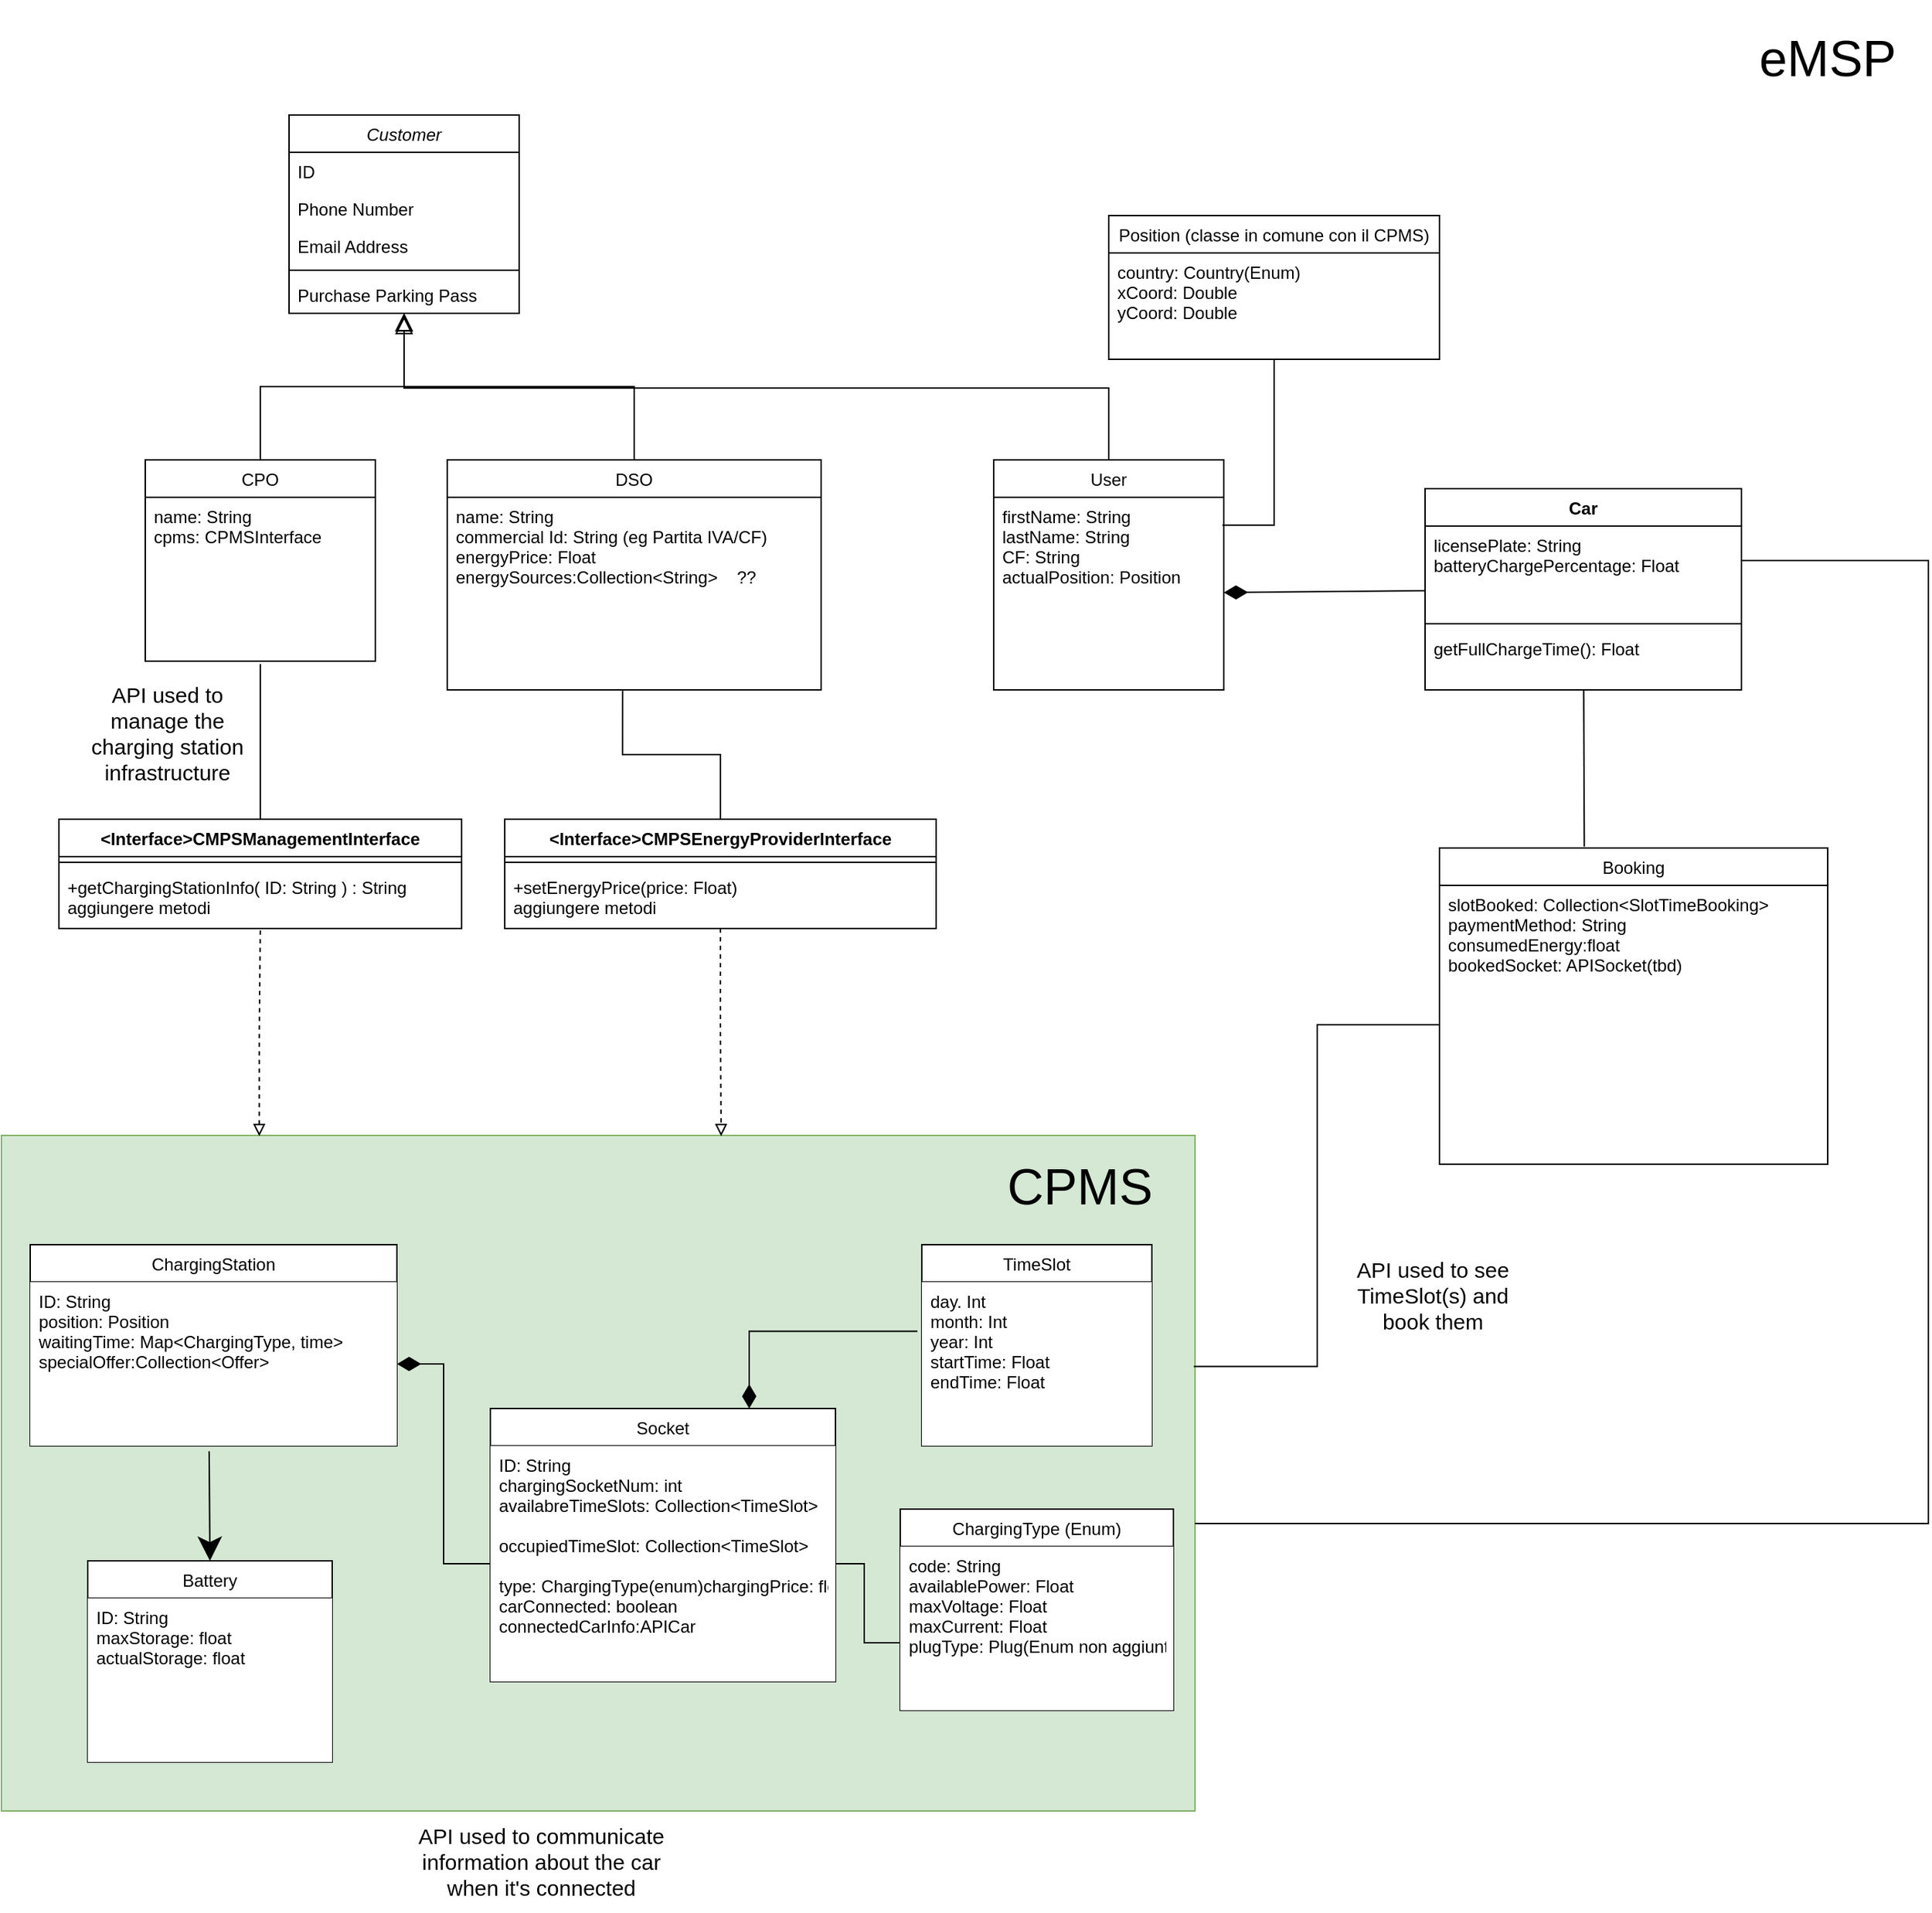 <mxfile version="20.6.0" type="github">
  <diagram id="C5RBs43oDa-KdzZeNtuy" name="Page-1">
    <mxGraphModel dx="989" dy="545" grid="1" gridSize="10" guides="1" tooltips="1" connect="1" arrows="1" fold="1" page="1" pageScale="1" pageWidth="3000" pageHeight="2000" math="0" shadow="0">
      <root>
        <mxCell id="WIyWlLk6GJQsqaUBKTNV-0" />
        <mxCell id="WIyWlLk6GJQsqaUBKTNV-1" parent="WIyWlLk6GJQsqaUBKTNV-0" />
        <mxCell id="dOGRriLC2iFU9_kfHWej-3" value="&lt;blockquote&gt;&lt;blockquote&gt;&lt;blockquote&gt;&lt;div align=&quot;right&quot;&gt;&lt;br&gt;&lt;/div&gt;&lt;/blockquote&gt;&lt;/blockquote&gt;&lt;/blockquote&gt;" style="rounded=0;whiteSpace=wrap;html=1;container=0;fillColor=#d5e8d4;strokeColor=#82b366;" parent="WIyWlLk6GJQsqaUBKTNV-1" vertex="1">
          <mxGeometry x="20" y="830" width="830" height="470" as="geometry" />
        </mxCell>
        <mxCell id="zkfFHV4jXpPFQw0GAbJ--0" value="Customer" style="swimlane;fontStyle=2;align=center;verticalAlign=top;childLayout=stackLayout;horizontal=1;startSize=26;horizontalStack=0;resizeParent=1;resizeLast=0;collapsible=1;marginBottom=0;rounded=0;shadow=0;strokeWidth=1;" parent="WIyWlLk6GJQsqaUBKTNV-1" vertex="1">
          <mxGeometry x="220" y="120" width="160" height="138" as="geometry">
            <mxRectangle x="230" y="140" width="160" height="26" as="alternateBounds" />
          </mxGeometry>
        </mxCell>
        <mxCell id="zkfFHV4jXpPFQw0GAbJ--1" value="ID" style="text;align=left;verticalAlign=top;spacingLeft=4;spacingRight=4;overflow=hidden;rotatable=0;points=[[0,0.5],[1,0.5]];portConstraint=eastwest;" parent="zkfFHV4jXpPFQw0GAbJ--0" vertex="1">
          <mxGeometry y="26" width="160" height="26" as="geometry" />
        </mxCell>
        <mxCell id="zkfFHV4jXpPFQw0GAbJ--2" value="Phone Number" style="text;align=left;verticalAlign=top;spacingLeft=4;spacingRight=4;overflow=hidden;rotatable=0;points=[[0,0.5],[1,0.5]];portConstraint=eastwest;rounded=0;shadow=0;html=0;" parent="zkfFHV4jXpPFQw0GAbJ--0" vertex="1">
          <mxGeometry y="52" width="160" height="26" as="geometry" />
        </mxCell>
        <mxCell id="zkfFHV4jXpPFQw0GAbJ--3" value="Email Address" style="text;align=left;verticalAlign=top;spacingLeft=4;spacingRight=4;overflow=hidden;rotatable=0;points=[[0,0.5],[1,0.5]];portConstraint=eastwest;rounded=0;shadow=0;html=0;" parent="zkfFHV4jXpPFQw0GAbJ--0" vertex="1">
          <mxGeometry y="78" width="160" height="26" as="geometry" />
        </mxCell>
        <mxCell id="zkfFHV4jXpPFQw0GAbJ--4" value="" style="line;html=1;strokeWidth=1;align=left;verticalAlign=middle;spacingTop=-1;spacingLeft=3;spacingRight=3;rotatable=0;labelPosition=right;points=[];portConstraint=eastwest;" parent="zkfFHV4jXpPFQw0GAbJ--0" vertex="1">
          <mxGeometry y="104" width="160" height="8" as="geometry" />
        </mxCell>
        <mxCell id="zkfFHV4jXpPFQw0GAbJ--5" value="Purchase Parking Pass" style="text;align=left;verticalAlign=top;spacingLeft=4;spacingRight=4;overflow=hidden;rotatable=0;points=[[0,0.5],[1,0.5]];portConstraint=eastwest;" parent="zkfFHV4jXpPFQw0GAbJ--0" vertex="1">
          <mxGeometry y="112" width="160" height="26" as="geometry" />
        </mxCell>
        <mxCell id="zkfFHV4jXpPFQw0GAbJ--6" value="CPO" style="swimlane;fontStyle=0;align=center;verticalAlign=top;childLayout=stackLayout;horizontal=1;startSize=26;horizontalStack=0;resizeParent=1;resizeLast=0;collapsible=1;marginBottom=0;rounded=0;shadow=0;strokeWidth=1;" parent="WIyWlLk6GJQsqaUBKTNV-1" vertex="1">
          <mxGeometry x="120" y="360" width="160" height="140" as="geometry">
            <mxRectangle x="130" y="380" width="160" height="26" as="alternateBounds" />
          </mxGeometry>
        </mxCell>
        <mxCell id="zkfFHV4jXpPFQw0GAbJ--8" value="name: String&#xa;cpms: CPMSInterface" style="text;align=left;verticalAlign=top;spacingLeft=4;spacingRight=4;overflow=hidden;rotatable=0;points=[[0,0.5],[1,0.5]];portConstraint=eastwest;rounded=0;shadow=0;html=0;" parent="zkfFHV4jXpPFQw0GAbJ--6" vertex="1">
          <mxGeometry y="26" width="160" height="114" as="geometry" />
        </mxCell>
        <mxCell id="zkfFHV4jXpPFQw0GAbJ--12" value="" style="endArrow=block;endSize=10;endFill=0;shadow=0;strokeWidth=1;rounded=0;edgeStyle=elbowEdgeStyle;elbow=vertical;" parent="WIyWlLk6GJQsqaUBKTNV-1" source="zkfFHV4jXpPFQw0GAbJ--6" target="zkfFHV4jXpPFQw0GAbJ--0" edge="1">
          <mxGeometry width="160" relative="1" as="geometry">
            <mxPoint x="200" y="203" as="sourcePoint" />
            <mxPoint x="200" y="203" as="targetPoint" />
          </mxGeometry>
        </mxCell>
        <mxCell id="zkfFHV4jXpPFQw0GAbJ--13" value="DSO" style="swimlane;fontStyle=0;align=center;verticalAlign=top;childLayout=stackLayout;horizontal=1;startSize=26;horizontalStack=0;resizeParent=1;resizeLast=0;collapsible=1;marginBottom=0;rounded=0;shadow=0;strokeWidth=1;" parent="WIyWlLk6GJQsqaUBKTNV-1" vertex="1">
          <mxGeometry x="330" y="360" width="260" height="160" as="geometry">
            <mxRectangle x="340" y="380" width="170" height="26" as="alternateBounds" />
          </mxGeometry>
        </mxCell>
        <mxCell id="zkfFHV4jXpPFQw0GAbJ--14" value="name: String&#xa;commercial Id: String (eg Partita IVA/CF)&#xa;energyPrice: Float&#xa;energySources:Collection&lt;String&gt;    ??&#xa;" style="text;align=left;verticalAlign=top;spacingLeft=4;spacingRight=4;overflow=hidden;rotatable=0;points=[[0,0.5],[1,0.5]];portConstraint=eastwest;" parent="zkfFHV4jXpPFQw0GAbJ--13" vertex="1">
          <mxGeometry y="26" width="260" height="134" as="geometry" />
        </mxCell>
        <mxCell id="zkfFHV4jXpPFQw0GAbJ--16" value="" style="endArrow=block;endSize=10;endFill=0;shadow=0;strokeWidth=1;rounded=0;edgeStyle=elbowEdgeStyle;elbow=vertical;" parent="WIyWlLk6GJQsqaUBKTNV-1" source="zkfFHV4jXpPFQw0GAbJ--13" target="zkfFHV4jXpPFQw0GAbJ--0" edge="1">
          <mxGeometry width="160" relative="1" as="geometry">
            <mxPoint x="210" y="373" as="sourcePoint" />
            <mxPoint x="310" y="271" as="targetPoint" />
          </mxGeometry>
        </mxCell>
        <mxCell id="YMFmvg5BAn0tr2mbBrFk-2" value="User" style="swimlane;fontStyle=0;align=center;verticalAlign=top;childLayout=stackLayout;horizontal=1;startSize=26;horizontalStack=0;resizeParent=1;resizeLast=0;collapsible=1;marginBottom=0;rounded=0;shadow=0;strokeWidth=1;" parent="WIyWlLk6GJQsqaUBKTNV-1" vertex="1">
          <mxGeometry x="710" y="360" width="160" height="160" as="geometry">
            <mxRectangle x="340" y="380" width="170" height="26" as="alternateBounds" />
          </mxGeometry>
        </mxCell>
        <mxCell id="YMFmvg5BAn0tr2mbBrFk-3" value="firstName: String&#xa;lastName: String&#xa;CF: String&#xa;actualPosition: Position&#xa;&#xa;" style="text;align=left;verticalAlign=top;spacingLeft=4;spacingRight=4;overflow=hidden;rotatable=0;points=[[0,0.5],[1,0.5]];portConstraint=eastwest;" parent="YMFmvg5BAn0tr2mbBrFk-2" vertex="1">
          <mxGeometry y="26" width="160" height="134" as="geometry" />
        </mxCell>
        <mxCell id="YMFmvg5BAn0tr2mbBrFk-5" value="" style="endArrow=block;endSize=10;endFill=0;shadow=0;strokeWidth=1;rounded=0;edgeStyle=elbowEdgeStyle;elbow=vertical;" parent="WIyWlLk6GJQsqaUBKTNV-1" source="YMFmvg5BAn0tr2mbBrFk-2" edge="1">
          <mxGeometry width="160" relative="1" as="geometry">
            <mxPoint x="220" y="383" as="sourcePoint" />
            <mxPoint x="300" y="260" as="targetPoint" />
            <Array as="points">
              <mxPoint x="470" y="310" />
            </Array>
          </mxGeometry>
        </mxCell>
        <mxCell id="YMFmvg5BAn0tr2mbBrFk-9" value="" style="endArrow=diamondThin;html=1;rounded=0;endFill=1;strokeWidth=1;endSize=14;" parent="WIyWlLk6GJQsqaUBKTNV-1" source="dOGRriLC2iFU9_kfHWej-28" target="YMFmvg5BAn0tr2mbBrFk-3" edge="1">
          <mxGeometry width="50" height="50" relative="1" as="geometry">
            <mxPoint x="1040" y="456" as="sourcePoint" />
            <mxPoint x="940" y="420" as="targetPoint" />
          </mxGeometry>
        </mxCell>
        <mxCell id="If7dLPXAyOS8KM8TEFT3-2" style="edgeStyle=orthogonalEdgeStyle;rounded=0;orthogonalLoop=1;jettySize=auto;html=1;endArrow=none;endFill=0;strokeWidth=1;endSize=16;exitX=0.5;exitY=0;exitDx=0;exitDy=0;" parent="WIyWlLk6GJQsqaUBKTNV-1" source="eMDVsx_9cux5L1JBQ95f-0" edge="1">
          <mxGeometry relative="1" as="geometry">
            <mxPoint x="200" y="502" as="targetPoint" />
            <Array as="points" />
            <mxPoint x="200" y="610" as="sourcePoint" />
          </mxGeometry>
        </mxCell>
        <mxCell id="YMFmvg5BAn0tr2mbBrFk-11" value="ChargingStation" style="swimlane;fontStyle=0;align=center;verticalAlign=top;childLayout=stackLayout;horizontal=1;startSize=26;horizontalStack=0;resizeParent=1;resizeLast=0;collapsible=1;marginBottom=0;rounded=0;shadow=0;strokeWidth=1;" parent="WIyWlLk6GJQsqaUBKTNV-1" vertex="1">
          <mxGeometry x="40" y="906" width="255" height="140" as="geometry">
            <mxRectangle x="130" y="380" width="160" height="26" as="alternateBounds" />
          </mxGeometry>
        </mxCell>
        <mxCell id="YMFmvg5BAn0tr2mbBrFk-12" value="ID: String&#xa;position: Position&#xa;waitingTime: Map&lt;ChargingType, time&gt;&#xa;specialOffer:Collection&lt;Offer&gt;" style="text;align=left;verticalAlign=top;spacingLeft=4;spacingRight=4;overflow=hidden;rotatable=0;points=[[0,0.5],[1,0.5]];portConstraint=eastwest;rounded=0;shadow=0;html=0;fillColor=default;" parent="YMFmvg5BAn0tr2mbBrFk-11" vertex="1">
          <mxGeometry y="26" width="255" height="114" as="geometry" />
        </mxCell>
        <mxCell id="YMFmvg5BAn0tr2mbBrFk-13" value="TimeSlot" style="swimlane;fontStyle=0;align=center;verticalAlign=top;childLayout=stackLayout;horizontal=1;startSize=26;horizontalStack=0;resizeParent=1;resizeLast=0;collapsible=1;marginBottom=0;rounded=0;shadow=0;strokeWidth=1;" parent="WIyWlLk6GJQsqaUBKTNV-1" vertex="1">
          <mxGeometry x="660" y="906" width="160" height="140" as="geometry">
            <mxRectangle x="130" y="380" width="160" height="26" as="alternateBounds" />
          </mxGeometry>
        </mxCell>
        <mxCell id="YMFmvg5BAn0tr2mbBrFk-14" value="day. Int&#xa;month: Int&#xa;year: Int&#xa;startTime: Float&#xa;endTime: Float" style="text;align=left;verticalAlign=top;spacingLeft=4;spacingRight=4;overflow=hidden;rotatable=0;points=[[0,0.5],[1,0.5]];portConstraint=eastwest;rounded=0;shadow=0;html=0;backgroundOutline=0;fixDash=0;fillColor=default;" parent="YMFmvg5BAn0tr2mbBrFk-13" vertex="1">
          <mxGeometry y="26" width="160" height="114" as="geometry" />
        </mxCell>
        <mxCell id="If7dLPXAyOS8KM8TEFT3-3" value="Socket" style="swimlane;fontStyle=0;align=center;verticalAlign=top;childLayout=stackLayout;horizontal=1;startSize=26;horizontalStack=0;resizeParent=1;resizeLast=0;collapsible=1;marginBottom=0;rounded=0;shadow=0;strokeWidth=1;" parent="WIyWlLk6GJQsqaUBKTNV-1" vertex="1">
          <mxGeometry x="360" y="1020" width="240" height="190" as="geometry">
            <mxRectangle x="130" y="380" width="160" height="26" as="alternateBounds" />
          </mxGeometry>
        </mxCell>
        <mxCell id="If7dLPXAyOS8KM8TEFT3-4" value="ID: String&#xa;chargingSocketNum: int&#xa;availabreTimeSlots: Collection&lt;TimeSlot&gt;&#xa;&#xa;occupiedTimeSlot: Collection&lt;TimeSlot&gt;&#xa;&#xa;type: ChargingType(enum)chargingPrice: float&#xa;carConnected: boolean&#xa;connectedCarInfo:APICar&#xa;" style="text;align=left;verticalAlign=top;spacingLeft=4;spacingRight=4;overflow=hidden;rotatable=0;points=[[0,0.5],[1,0.5]];portConstraint=eastwest;rounded=0;shadow=0;html=0;fillColor=default;" parent="If7dLPXAyOS8KM8TEFT3-3" vertex="1">
          <mxGeometry y="26" width="240" height="164" as="geometry" />
        </mxCell>
        <mxCell id="If7dLPXAyOS8KM8TEFT3-5" value="" style="endArrow=diamondThin;html=1;rounded=0;endSize=14;strokeWidth=1;entryX=1;entryY=0.5;entryDx=0;entryDy=0;exitX=0;exitY=0.5;exitDx=0;exitDy=0;endFill=1;edgeStyle=orthogonalEdgeStyle;" parent="WIyWlLk6GJQsqaUBKTNV-1" source="If7dLPXAyOS8KM8TEFT3-4" target="YMFmvg5BAn0tr2mbBrFk-12" edge="1">
          <mxGeometry width="50" height="50" relative="1" as="geometry">
            <mxPoint x="390" y="946" as="sourcePoint" />
            <mxPoint x="440" y="896" as="targetPoint" />
          </mxGeometry>
        </mxCell>
        <mxCell id="If7dLPXAyOS8KM8TEFT3-6" value="" style="endArrow=none;html=1;rounded=0;endSize=14;strokeWidth=1;endFill=0;exitX=0.373;exitY=-0.004;exitDx=0;exitDy=0;exitPerimeter=0;" parent="WIyWlLk6GJQsqaUBKTNV-1" source="dOGRriLC2iFU9_kfHWej-0" target="dOGRriLC2iFU9_kfHWej-28" edge="1">
          <mxGeometry width="50" height="50" relative="1" as="geometry">
            <mxPoint x="1220" y="580" as="sourcePoint" />
            <mxPoint x="1120" y="525.01" as="targetPoint" />
          </mxGeometry>
        </mxCell>
        <mxCell id="If7dLPXAyOS8KM8TEFT3-7" value="" style="endArrow=diamondThin;html=1;rounded=0;endSize=14;strokeWidth=1;exitX=-0.019;exitY=0.3;exitDx=0;exitDy=0;entryX=0.75;entryY=0;entryDx=0;entryDy=0;endFill=1;edgeStyle=orthogonalEdgeStyle;exitPerimeter=0;" parent="WIyWlLk6GJQsqaUBKTNV-1" source="YMFmvg5BAn0tr2mbBrFk-14" target="If7dLPXAyOS8KM8TEFT3-3" edge="1">
          <mxGeometry width="50" height="50" relative="1" as="geometry">
            <mxPoint x="590" y="876" as="sourcePoint" />
            <mxPoint x="640" y="826" as="targetPoint" />
          </mxGeometry>
        </mxCell>
        <mxCell id="If7dLPXAyOS8KM8TEFT3-10" value="Battery" style="swimlane;fontStyle=0;align=center;verticalAlign=top;childLayout=stackLayout;horizontal=1;startSize=26;horizontalStack=0;resizeParent=1;resizeLast=0;collapsible=1;marginBottom=0;rounded=0;shadow=0;strokeWidth=1;" parent="WIyWlLk6GJQsqaUBKTNV-1" vertex="1">
          <mxGeometry x="80" y="1126" width="170" height="140" as="geometry">
            <mxRectangle x="130" y="380" width="160" height="26" as="alternateBounds" />
          </mxGeometry>
        </mxCell>
        <mxCell id="If7dLPXAyOS8KM8TEFT3-11" value="ID: String&#xa;maxStorage: float&#xa;actualStorage: float" style="text;align=left;verticalAlign=top;spacingLeft=4;spacingRight=4;overflow=hidden;rotatable=0;points=[[0,0.5],[1,0.5]];portConstraint=eastwest;rounded=0;shadow=0;html=0;fillColor=default;" parent="If7dLPXAyOS8KM8TEFT3-10" vertex="1">
          <mxGeometry y="26" width="170" height="114" as="geometry" />
        </mxCell>
        <mxCell id="If7dLPXAyOS8KM8TEFT3-12" value="" style="endArrow=classic;html=1;rounded=0;endSize=14;strokeWidth=1;exitX=0.488;exitY=1.033;exitDx=0;exitDy=0;exitPerimeter=0;entryX=0.5;entryY=0;entryDx=0;entryDy=0;" parent="WIyWlLk6GJQsqaUBKTNV-1" source="YMFmvg5BAn0tr2mbBrFk-12" target="If7dLPXAyOS8KM8TEFT3-10" edge="1">
          <mxGeometry width="50" height="50" relative="1" as="geometry">
            <mxPoint x="20" y="1146" as="sourcePoint" />
            <mxPoint x="70" y="1096" as="targetPoint" />
          </mxGeometry>
        </mxCell>
        <mxCell id="dOGRriLC2iFU9_kfHWej-0" value="Booking" style="swimlane;fontStyle=0;align=center;verticalAlign=top;childLayout=stackLayout;horizontal=1;startSize=26;horizontalStack=0;resizeParent=1;resizeLast=0;collapsible=1;marginBottom=0;rounded=0;shadow=0;strokeWidth=1;" parent="WIyWlLk6GJQsqaUBKTNV-1" vertex="1">
          <mxGeometry x="1020" y="630" width="270" height="220" as="geometry">
            <mxRectangle x="130" y="380" width="160" height="26" as="alternateBounds" />
          </mxGeometry>
        </mxCell>
        <mxCell id="dOGRriLC2iFU9_kfHWej-1" value="slotBooked: Collection&lt;SlotTimeBooking&gt;&#xa;paymentMethod: String&#xa;consumedEnergy:float&#xa;bookedSocket: APISocket(tbd)&#xa;&#xa;&#xa;" style="text;align=left;verticalAlign=top;spacingLeft=4;spacingRight=4;overflow=hidden;rotatable=0;points=[[0,0.5],[1,0.5]];portConstraint=eastwest;rounded=0;shadow=0;html=0;" parent="dOGRriLC2iFU9_kfHWej-0" vertex="1">
          <mxGeometry y="26" width="270" height="194" as="geometry" />
        </mxCell>
        <mxCell id="dOGRriLC2iFU9_kfHWej-4" value="&lt;font style=&quot;font-size: 35px;&quot;&gt;CPMS&lt;/font&gt;" style="text;html=1;strokeColor=none;fillColor=none;align=center;verticalAlign=middle;whiteSpace=wrap;rounded=0;" parent="WIyWlLk6GJQsqaUBKTNV-1" vertex="1">
          <mxGeometry x="710" y="850" width="120" height="30" as="geometry" />
        </mxCell>
        <mxCell id="dOGRriLC2iFU9_kfHWej-7" value="&lt;div&gt;API used to see &lt;br&gt;&lt;/div&gt;&lt;div&gt;TimeSlot(s) and &lt;br&gt;&lt;/div&gt;&lt;div&gt;book them&lt;/div&gt;" style="text;html=1;align=center;verticalAlign=middle;resizable=0;points=[];autosize=1;strokeColor=none;fillColor=none;fontSize=15;" parent="WIyWlLk6GJQsqaUBKTNV-1" vertex="1">
          <mxGeometry x="950" y="906" width="130" height="70" as="geometry" />
        </mxCell>
        <mxCell id="dOGRriLC2iFU9_kfHWej-8" value="&lt;font style=&quot;font-size: 35px;&quot;&gt;eMSP&lt;/font&gt;" style="text;html=1;strokeColor=none;fillColor=none;align=center;verticalAlign=middle;whiteSpace=wrap;rounded=0;" parent="WIyWlLk6GJQsqaUBKTNV-1" vertex="1">
          <mxGeometry x="1230" y="40" width="120" height="80" as="geometry" />
        </mxCell>
        <mxCell id="dOGRriLC2iFU9_kfHWej-10" value="&lt;div&gt;API used to &lt;br&gt;&lt;/div&gt;&lt;div&gt;manage the&lt;/div&gt;&lt;div&gt;charging station&lt;/div&gt;&lt;div&gt;infrastructure&lt;br&gt;&lt;/div&gt;" style="text;html=1;align=center;verticalAlign=middle;resizable=0;points=[];autosize=1;strokeColor=none;fillColor=none;fontSize=15;" parent="WIyWlLk6GJQsqaUBKTNV-1" vertex="1">
          <mxGeometry x="70" y="504.5" width="130" height="90" as="geometry" />
        </mxCell>
        <mxCell id="dOGRriLC2iFU9_kfHWej-16" value="ChargingType (Enum)" style="swimlane;fontStyle=0;align=center;verticalAlign=top;childLayout=stackLayout;horizontal=1;startSize=26;horizontalStack=0;resizeParent=1;resizeLast=0;collapsible=1;marginBottom=0;rounded=0;shadow=0;strokeWidth=1;" parent="WIyWlLk6GJQsqaUBKTNV-1" vertex="1">
          <mxGeometry x="645" y="1090" width="190" height="140" as="geometry">
            <mxRectangle x="130" y="380" width="160" height="26" as="alternateBounds" />
          </mxGeometry>
        </mxCell>
        <mxCell id="dOGRriLC2iFU9_kfHWej-17" value="code: String&#xa;availablePower: Float&#xa;maxVoltage: Float&#xa;maxCurrent: Float&#xa;plugType: Plug(Enum non aggiunta)&#xa;&#xa;&#xa;&#xa;" style="text;align=left;verticalAlign=top;spacingLeft=4;spacingRight=4;overflow=hidden;rotatable=0;points=[[0,0.5],[1,0.5]];portConstraint=eastwest;rounded=0;shadow=0;html=0;fillColor=default;" parent="dOGRriLC2iFU9_kfHWej-16" vertex="1">
          <mxGeometry y="26" width="190" height="114" as="geometry" />
        </mxCell>
        <mxCell id="dOGRriLC2iFU9_kfHWej-18" value="" style="edgeStyle=orthogonalEdgeStyle;rounded=0;orthogonalLoop=1;jettySize=auto;html=1;fontSize=35;endArrow=none;endFill=0;entryX=1;entryY=0.5;entryDx=0;entryDy=0;" parent="WIyWlLk6GJQsqaUBKTNV-1" source="dOGRriLC2iFU9_kfHWej-17" target="If7dLPXAyOS8KM8TEFT3-4" edge="1">
          <mxGeometry relative="1" as="geometry">
            <mxPoint x="580" y="1030" as="targetPoint" />
            <Array as="points">
              <mxPoint x="620" y="1183" />
              <mxPoint x="620" y="1128" />
            </Array>
          </mxGeometry>
        </mxCell>
        <mxCell id="dOGRriLC2iFU9_kfHWej-19" style="edgeStyle=orthogonalEdgeStyle;rounded=0;orthogonalLoop=1;jettySize=auto;html=1;entryX=0.999;entryY=0.342;entryDx=0;entryDy=0;entryPerimeter=0;fontSize=35;endArrow=none;endFill=0;" parent="WIyWlLk6GJQsqaUBKTNV-1" source="dOGRriLC2iFU9_kfHWej-1" target="dOGRriLC2iFU9_kfHWej-3" edge="1">
          <mxGeometry relative="1" as="geometry" />
        </mxCell>
        <mxCell id="dOGRriLC2iFU9_kfHWej-22" style="edgeStyle=orthogonalEdgeStyle;rounded=0;orthogonalLoop=1;jettySize=auto;html=1;fontSize=35;endArrow=none;endFill=0;" parent="WIyWlLk6GJQsqaUBKTNV-1" source="dOGRriLC2iFU9_kfHWej-28" target="dOGRriLC2iFU9_kfHWej-3" edge="1">
          <mxGeometry relative="1" as="geometry">
            <mxPoint x="1200" y="430" as="sourcePoint" />
            <mxPoint x="489" y="1080" as="targetPoint" />
            <Array as="points">
              <mxPoint x="1360" y="430" />
              <mxPoint x="1360" y="1100" />
              <mxPoint x="489" y="1100" />
            </Array>
          </mxGeometry>
        </mxCell>
        <mxCell id="dOGRriLC2iFU9_kfHWej-23" value="&lt;div&gt;API used to communicate&lt;/div&gt;&lt;div&gt;information about the car&lt;/div&gt;&lt;div&gt;when it&#39;s connected&lt;br&gt;&lt;/div&gt;" style="text;html=1;align=center;verticalAlign=middle;resizable=0;points=[];autosize=1;strokeColor=none;fillColor=none;fontSize=15;" parent="WIyWlLk6GJQsqaUBKTNV-1" vertex="1">
          <mxGeometry x="300" y="1300" width="190" height="70" as="geometry" />
        </mxCell>
        <mxCell id="dOGRriLC2iFU9_kfHWej-27" style="edgeStyle=orthogonalEdgeStyle;rounded=0;orthogonalLoop=1;jettySize=auto;html=1;entryX=0.994;entryY=0.145;entryDx=0;entryDy=0;entryPerimeter=0;fontSize=35;endArrow=none;endFill=0;" parent="WIyWlLk6GJQsqaUBKTNV-1" source="dOGRriLC2iFU9_kfHWej-25" target="YMFmvg5BAn0tr2mbBrFk-3" edge="1">
          <mxGeometry relative="1" as="geometry" />
        </mxCell>
        <mxCell id="dOGRriLC2iFU9_kfHWej-25" value="Position (classe in comune con il CPMS)" style="swimlane;fontStyle=0;align=center;verticalAlign=top;childLayout=stackLayout;horizontal=1;startSize=26;horizontalStack=0;resizeParent=1;resizeLast=0;collapsible=1;marginBottom=0;rounded=0;shadow=0;strokeWidth=1;" parent="WIyWlLk6GJQsqaUBKTNV-1" vertex="1">
          <mxGeometry x="790" y="190" width="230" height="100" as="geometry">
            <mxRectangle x="340" y="380" width="170" height="26" as="alternateBounds" />
          </mxGeometry>
        </mxCell>
        <mxCell id="dOGRriLC2iFU9_kfHWej-26" value="country: Country(Enum)&#xa;xCoord: Double&#xa;yCoord: Double&#xa;" style="text;align=left;verticalAlign=top;spacingLeft=4;spacingRight=4;overflow=hidden;rotatable=0;points=[[0,0.5],[1,0.5]];portConstraint=eastwest;" parent="dOGRriLC2iFU9_kfHWej-25" vertex="1">
          <mxGeometry y="26" width="230" height="74" as="geometry" />
        </mxCell>
        <mxCell id="dOGRriLC2iFU9_kfHWej-28" value="Car" style="swimlane;fontStyle=1;align=center;verticalAlign=top;childLayout=stackLayout;horizontal=1;startSize=26;horizontalStack=0;resizeParent=1;resizeParentMax=0;resizeLast=0;collapsible=1;marginBottom=0;fontSize=12;fillColor=default;" parent="WIyWlLk6GJQsqaUBKTNV-1" vertex="1">
          <mxGeometry x="1010" y="380" width="220" height="140" as="geometry" />
        </mxCell>
        <mxCell id="dOGRriLC2iFU9_kfHWej-29" value="licensePlate: String&#xa;batteryChargePercentage: Float&#xa;&#xa;&#xa;" style="text;strokeColor=none;fillColor=none;align=left;verticalAlign=top;spacingLeft=4;spacingRight=4;overflow=hidden;rotatable=0;points=[[0,0.5],[1,0.5]];portConstraint=eastwest;fontSize=12;" parent="dOGRriLC2iFU9_kfHWej-28" vertex="1">
          <mxGeometry y="26" width="220" height="64" as="geometry" />
        </mxCell>
        <mxCell id="dOGRriLC2iFU9_kfHWej-30" value="" style="line;strokeWidth=1;fillColor=none;align=left;verticalAlign=middle;spacingTop=-1;spacingLeft=3;spacingRight=3;rotatable=0;labelPosition=right;points=[];portConstraint=eastwest;strokeColor=inherit;fontSize=35;" parent="dOGRriLC2iFU9_kfHWej-28" vertex="1">
          <mxGeometry y="90" width="220" height="8" as="geometry" />
        </mxCell>
        <mxCell id="dOGRriLC2iFU9_kfHWej-31" value="getFullChargeTime(): Float" style="text;strokeColor=none;fillColor=none;align=left;verticalAlign=top;spacingLeft=4;spacingRight=4;overflow=hidden;rotatable=0;points=[[0,0.5],[1,0.5]];portConstraint=eastwest;fontSize=12;" parent="dOGRriLC2iFU9_kfHWej-28" vertex="1">
          <mxGeometry y="98" width="220" height="42" as="geometry" />
        </mxCell>
        <mxCell id="eMDVsx_9cux5L1JBQ95f-0" value="&lt;Interface&gt;CMPSManagementInterface" style="swimlane;fontStyle=1;align=center;verticalAlign=top;childLayout=stackLayout;horizontal=1;startSize=26;horizontalStack=0;resizeParent=1;resizeParentMax=0;resizeLast=0;collapsible=1;marginBottom=0;fontSize=12;fillColor=default;" vertex="1" parent="WIyWlLk6GJQsqaUBKTNV-1">
          <mxGeometry x="60" y="610" width="280" height="76" as="geometry" />
        </mxCell>
        <mxCell id="eMDVsx_9cux5L1JBQ95f-2" value="" style="line;strokeWidth=1;fillColor=none;align=left;verticalAlign=middle;spacingTop=-1;spacingLeft=3;spacingRight=3;rotatable=0;labelPosition=right;points=[];portConstraint=eastwest;strokeColor=inherit;fontSize=35;" vertex="1" parent="eMDVsx_9cux5L1JBQ95f-0">
          <mxGeometry y="26" width="280" height="8" as="geometry" />
        </mxCell>
        <mxCell id="eMDVsx_9cux5L1JBQ95f-3" value="+getChargingStationInfo( ID: String ) : String&#xa;aggiungere metodi&#xa;" style="text;strokeColor=none;fillColor=none;align=left;verticalAlign=top;spacingLeft=4;spacingRight=4;overflow=hidden;rotatable=0;points=[[0,0.5],[1,0.5]];portConstraint=eastwest;fontSize=12;" vertex="1" parent="eMDVsx_9cux5L1JBQ95f-0">
          <mxGeometry y="34" width="280" height="42" as="geometry" />
        </mxCell>
        <mxCell id="eMDVsx_9cux5L1JBQ95f-4" style="edgeStyle=orthogonalEdgeStyle;rounded=0;orthogonalLoop=1;jettySize=auto;html=1;endArrow=none;endFill=0;strokeWidth=1;endSize=16;exitX=0.216;exitY=0.001;exitDx=0;exitDy=0;entryX=0.5;entryY=1;entryDx=0;entryDy=0;exitPerimeter=0;dashed=1;startArrow=block;startFill=0;" edge="1" parent="WIyWlLk6GJQsqaUBKTNV-1" source="dOGRriLC2iFU9_kfHWej-3" target="eMDVsx_9cux5L1JBQ95f-0">
          <mxGeometry relative="1" as="geometry">
            <mxPoint x="370" y="642" as="targetPoint" />
            <Array as="points" />
            <mxPoint x="370" y="750" as="sourcePoint" />
          </mxGeometry>
        </mxCell>
        <mxCell id="eMDVsx_9cux5L1JBQ95f-9" style="edgeStyle=orthogonalEdgeStyle;rounded=0;orthogonalLoop=1;jettySize=auto;html=1;entryX=0.469;entryY=1.005;entryDx=0;entryDy=0;entryPerimeter=0;endArrow=none;endFill=0;" edge="1" parent="WIyWlLk6GJQsqaUBKTNV-1" source="eMDVsx_9cux5L1JBQ95f-6" target="zkfFHV4jXpPFQw0GAbJ--14">
          <mxGeometry relative="1" as="geometry" />
        </mxCell>
        <mxCell id="eMDVsx_9cux5L1JBQ95f-10" style="edgeStyle=orthogonalEdgeStyle;rounded=0;orthogonalLoop=1;jettySize=auto;html=1;entryX=0.603;entryY=0.001;entryDx=0;entryDy=0;entryPerimeter=0;endArrow=block;endFill=0;dashed=1;" edge="1" parent="WIyWlLk6GJQsqaUBKTNV-1" source="eMDVsx_9cux5L1JBQ95f-6" target="dOGRriLC2iFU9_kfHWej-3">
          <mxGeometry relative="1" as="geometry" />
        </mxCell>
        <mxCell id="eMDVsx_9cux5L1JBQ95f-6" value="&lt;Interface&gt;CMPSEnergyProviderInterface" style="swimlane;fontStyle=1;align=center;verticalAlign=top;childLayout=stackLayout;horizontal=1;startSize=26;horizontalStack=0;resizeParent=1;resizeParentMax=0;resizeLast=0;collapsible=1;marginBottom=0;fontSize=12;fillColor=default;" vertex="1" parent="WIyWlLk6GJQsqaUBKTNV-1">
          <mxGeometry x="370" y="610" width="300" height="76" as="geometry" />
        </mxCell>
        <mxCell id="eMDVsx_9cux5L1JBQ95f-7" value="" style="line;strokeWidth=1;fillColor=none;align=left;verticalAlign=middle;spacingTop=-1;spacingLeft=3;spacingRight=3;rotatable=0;labelPosition=right;points=[];portConstraint=eastwest;strokeColor=inherit;fontSize=35;" vertex="1" parent="eMDVsx_9cux5L1JBQ95f-6">
          <mxGeometry y="26" width="300" height="8" as="geometry" />
        </mxCell>
        <mxCell id="eMDVsx_9cux5L1JBQ95f-8" value="+setEnergyPrice(price: Float)&#xa;aggiungere metodi&#xa;" style="text;strokeColor=none;fillColor=none;align=left;verticalAlign=top;spacingLeft=4;spacingRight=4;overflow=hidden;rotatable=0;points=[[0,0.5],[1,0.5]];portConstraint=eastwest;fontSize=12;" vertex="1" parent="eMDVsx_9cux5L1JBQ95f-6">
          <mxGeometry y="34" width="300" height="42" as="geometry" />
        </mxCell>
      </root>
    </mxGraphModel>
  </diagram>
</mxfile>
